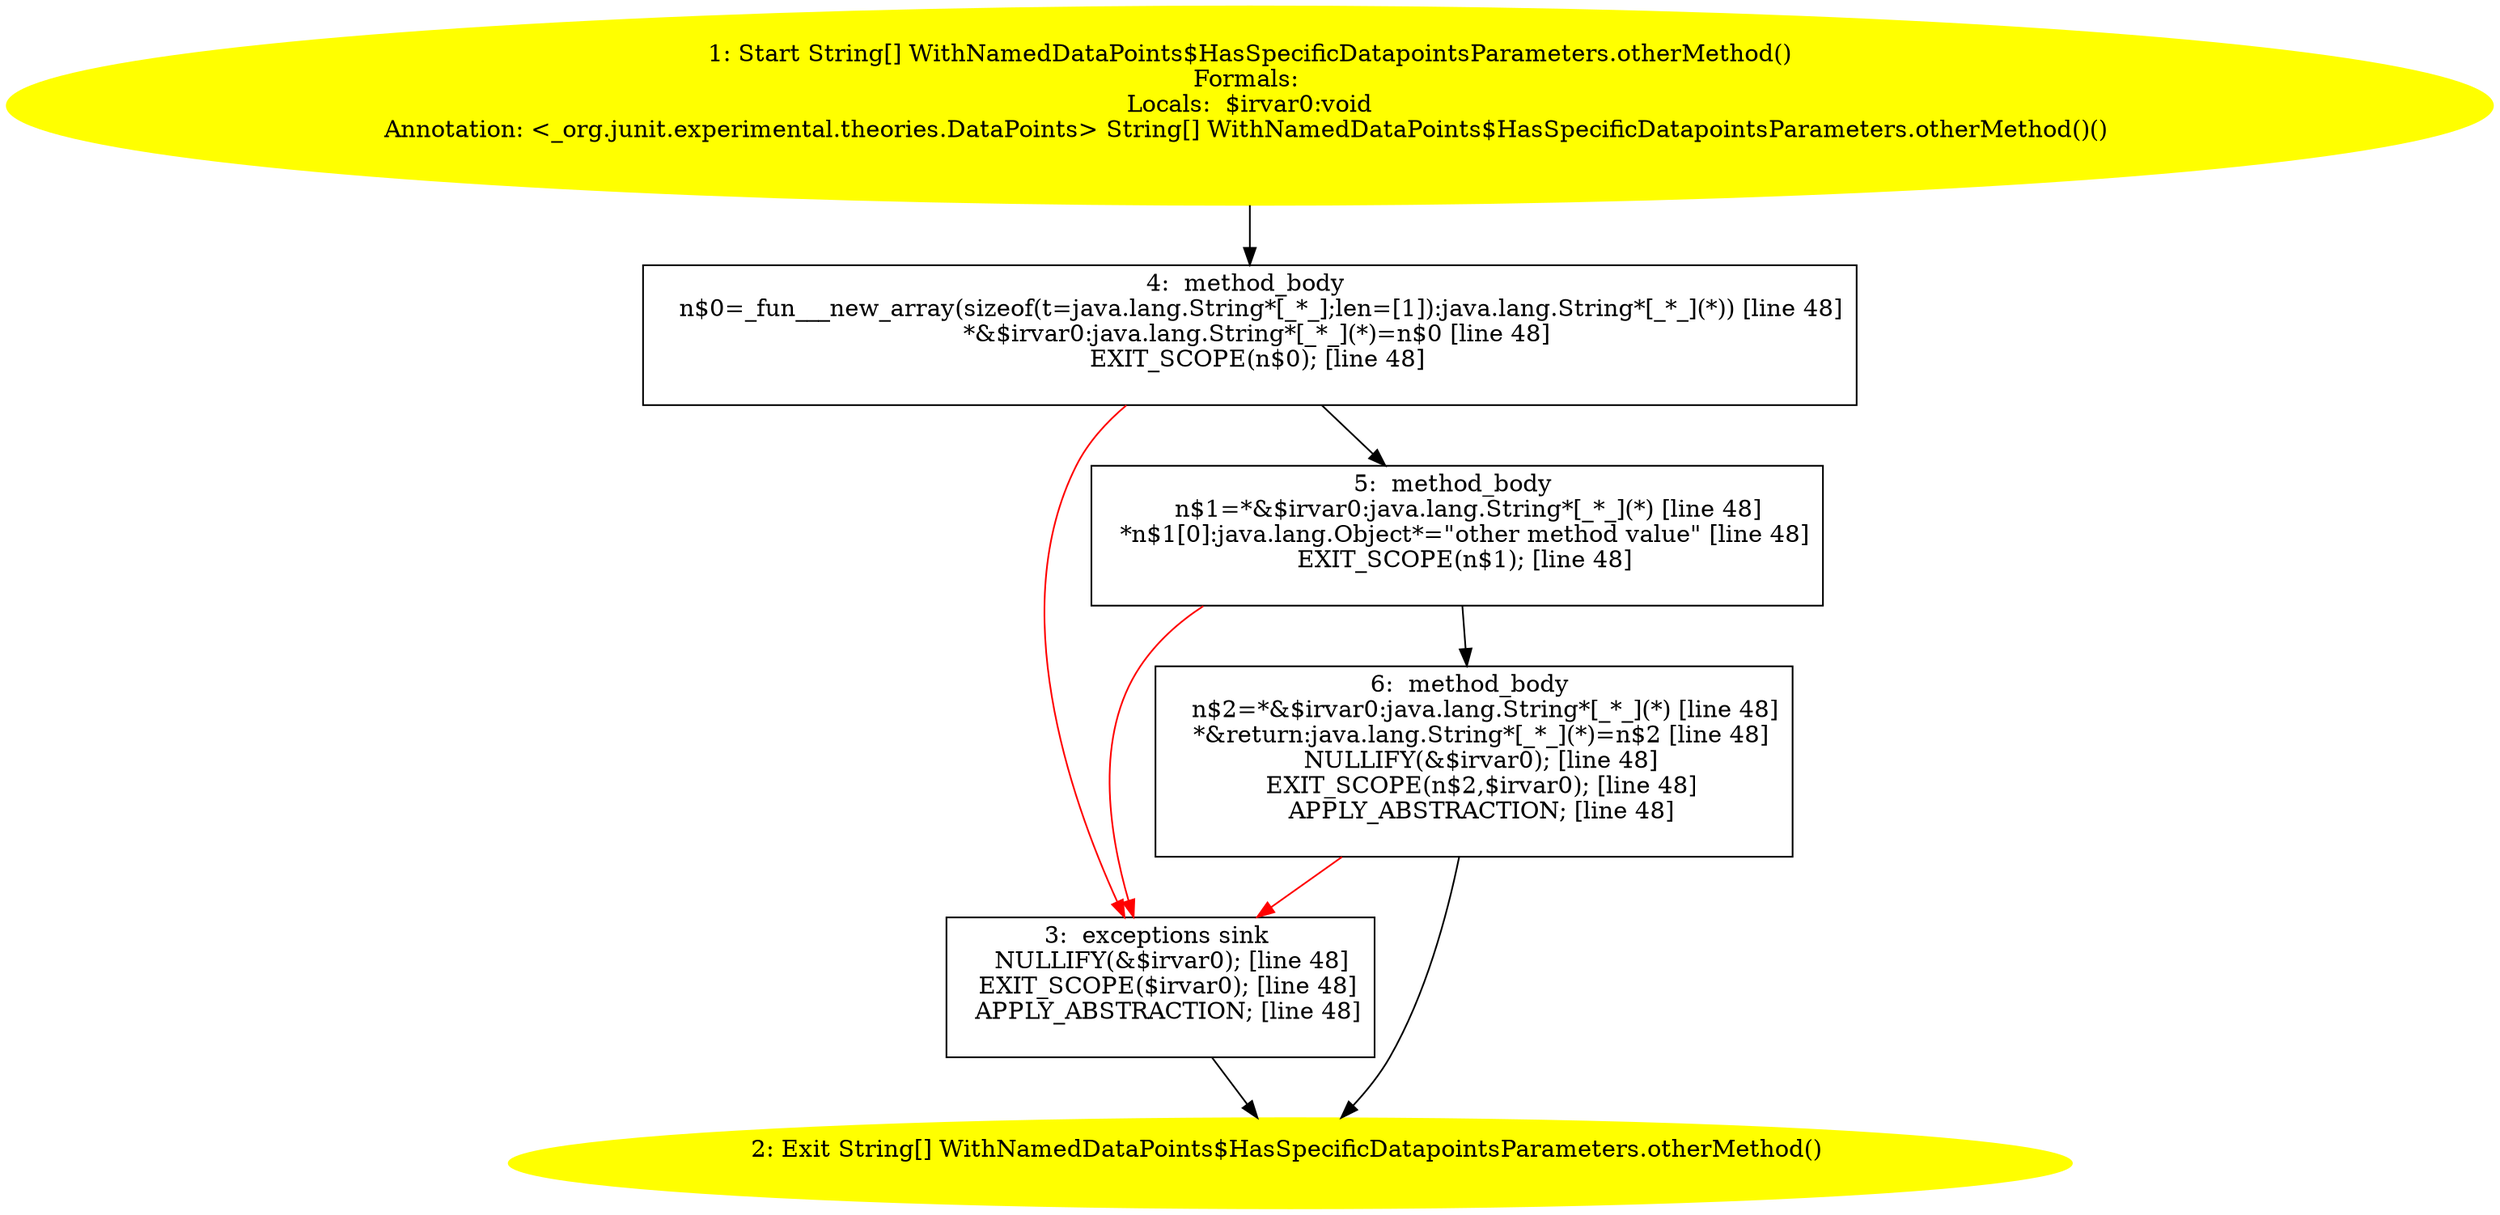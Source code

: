 /* @generated */
digraph cfg {
"org.junit.tests.experimental.theories.runner.WithNamedDataPoints$HasSpecificDatapointsParameters.oth.266577ba268b26404a8ceee8ddeadc9b_1" [label="1: Start String[] WithNamedDataPoints$HasSpecificDatapointsParameters.otherMethod()\nFormals: \nLocals:  $irvar0:void\nAnnotation: <_org.junit.experimental.theories.DataPoints> String[] WithNamedDataPoints$HasSpecificDatapointsParameters.otherMethod()() \n  " color=yellow style=filled]
	

	 "org.junit.tests.experimental.theories.runner.WithNamedDataPoints$HasSpecificDatapointsParameters.oth.266577ba268b26404a8ceee8ddeadc9b_1" -> "org.junit.tests.experimental.theories.runner.WithNamedDataPoints$HasSpecificDatapointsParameters.oth.266577ba268b26404a8ceee8ddeadc9b_4" ;
"org.junit.tests.experimental.theories.runner.WithNamedDataPoints$HasSpecificDatapointsParameters.oth.266577ba268b26404a8ceee8ddeadc9b_2" [label="2: Exit String[] WithNamedDataPoints$HasSpecificDatapointsParameters.otherMethod() \n  " color=yellow style=filled]
	

"org.junit.tests.experimental.theories.runner.WithNamedDataPoints$HasSpecificDatapointsParameters.oth.266577ba268b26404a8ceee8ddeadc9b_3" [label="3:  exceptions sink \n   NULLIFY(&$irvar0); [line 48]\n  EXIT_SCOPE($irvar0); [line 48]\n  APPLY_ABSTRACTION; [line 48]\n " shape="box"]
	

	 "org.junit.tests.experimental.theories.runner.WithNamedDataPoints$HasSpecificDatapointsParameters.oth.266577ba268b26404a8ceee8ddeadc9b_3" -> "org.junit.tests.experimental.theories.runner.WithNamedDataPoints$HasSpecificDatapointsParameters.oth.266577ba268b26404a8ceee8ddeadc9b_2" ;
"org.junit.tests.experimental.theories.runner.WithNamedDataPoints$HasSpecificDatapointsParameters.oth.266577ba268b26404a8ceee8ddeadc9b_4" [label="4:  method_body \n   n$0=_fun___new_array(sizeof(t=java.lang.String*[_*_];len=[1]):java.lang.String*[_*_](*)) [line 48]\n  *&$irvar0:java.lang.String*[_*_](*)=n$0 [line 48]\n  EXIT_SCOPE(n$0); [line 48]\n " shape="box"]
	

	 "org.junit.tests.experimental.theories.runner.WithNamedDataPoints$HasSpecificDatapointsParameters.oth.266577ba268b26404a8ceee8ddeadc9b_4" -> "org.junit.tests.experimental.theories.runner.WithNamedDataPoints$HasSpecificDatapointsParameters.oth.266577ba268b26404a8ceee8ddeadc9b_5" ;
	 "org.junit.tests.experimental.theories.runner.WithNamedDataPoints$HasSpecificDatapointsParameters.oth.266577ba268b26404a8ceee8ddeadc9b_4" -> "org.junit.tests.experimental.theories.runner.WithNamedDataPoints$HasSpecificDatapointsParameters.oth.266577ba268b26404a8ceee8ddeadc9b_3" [color="red" ];
"org.junit.tests.experimental.theories.runner.WithNamedDataPoints$HasSpecificDatapointsParameters.oth.266577ba268b26404a8ceee8ddeadc9b_5" [label="5:  method_body \n   n$1=*&$irvar0:java.lang.String*[_*_](*) [line 48]\n  *n$1[0]:java.lang.Object*=\"other method value\" [line 48]\n  EXIT_SCOPE(n$1); [line 48]\n " shape="box"]
	

	 "org.junit.tests.experimental.theories.runner.WithNamedDataPoints$HasSpecificDatapointsParameters.oth.266577ba268b26404a8ceee8ddeadc9b_5" -> "org.junit.tests.experimental.theories.runner.WithNamedDataPoints$HasSpecificDatapointsParameters.oth.266577ba268b26404a8ceee8ddeadc9b_6" ;
	 "org.junit.tests.experimental.theories.runner.WithNamedDataPoints$HasSpecificDatapointsParameters.oth.266577ba268b26404a8ceee8ddeadc9b_5" -> "org.junit.tests.experimental.theories.runner.WithNamedDataPoints$HasSpecificDatapointsParameters.oth.266577ba268b26404a8ceee8ddeadc9b_3" [color="red" ];
"org.junit.tests.experimental.theories.runner.WithNamedDataPoints$HasSpecificDatapointsParameters.oth.266577ba268b26404a8ceee8ddeadc9b_6" [label="6:  method_body \n   n$2=*&$irvar0:java.lang.String*[_*_](*) [line 48]\n  *&return:java.lang.String*[_*_](*)=n$2 [line 48]\n  NULLIFY(&$irvar0); [line 48]\n  EXIT_SCOPE(n$2,$irvar0); [line 48]\n  APPLY_ABSTRACTION; [line 48]\n " shape="box"]
	

	 "org.junit.tests.experimental.theories.runner.WithNamedDataPoints$HasSpecificDatapointsParameters.oth.266577ba268b26404a8ceee8ddeadc9b_6" -> "org.junit.tests.experimental.theories.runner.WithNamedDataPoints$HasSpecificDatapointsParameters.oth.266577ba268b26404a8ceee8ddeadc9b_2" ;
	 "org.junit.tests.experimental.theories.runner.WithNamedDataPoints$HasSpecificDatapointsParameters.oth.266577ba268b26404a8ceee8ddeadc9b_6" -> "org.junit.tests.experimental.theories.runner.WithNamedDataPoints$HasSpecificDatapointsParameters.oth.266577ba268b26404a8ceee8ddeadc9b_3" [color="red" ];
}
